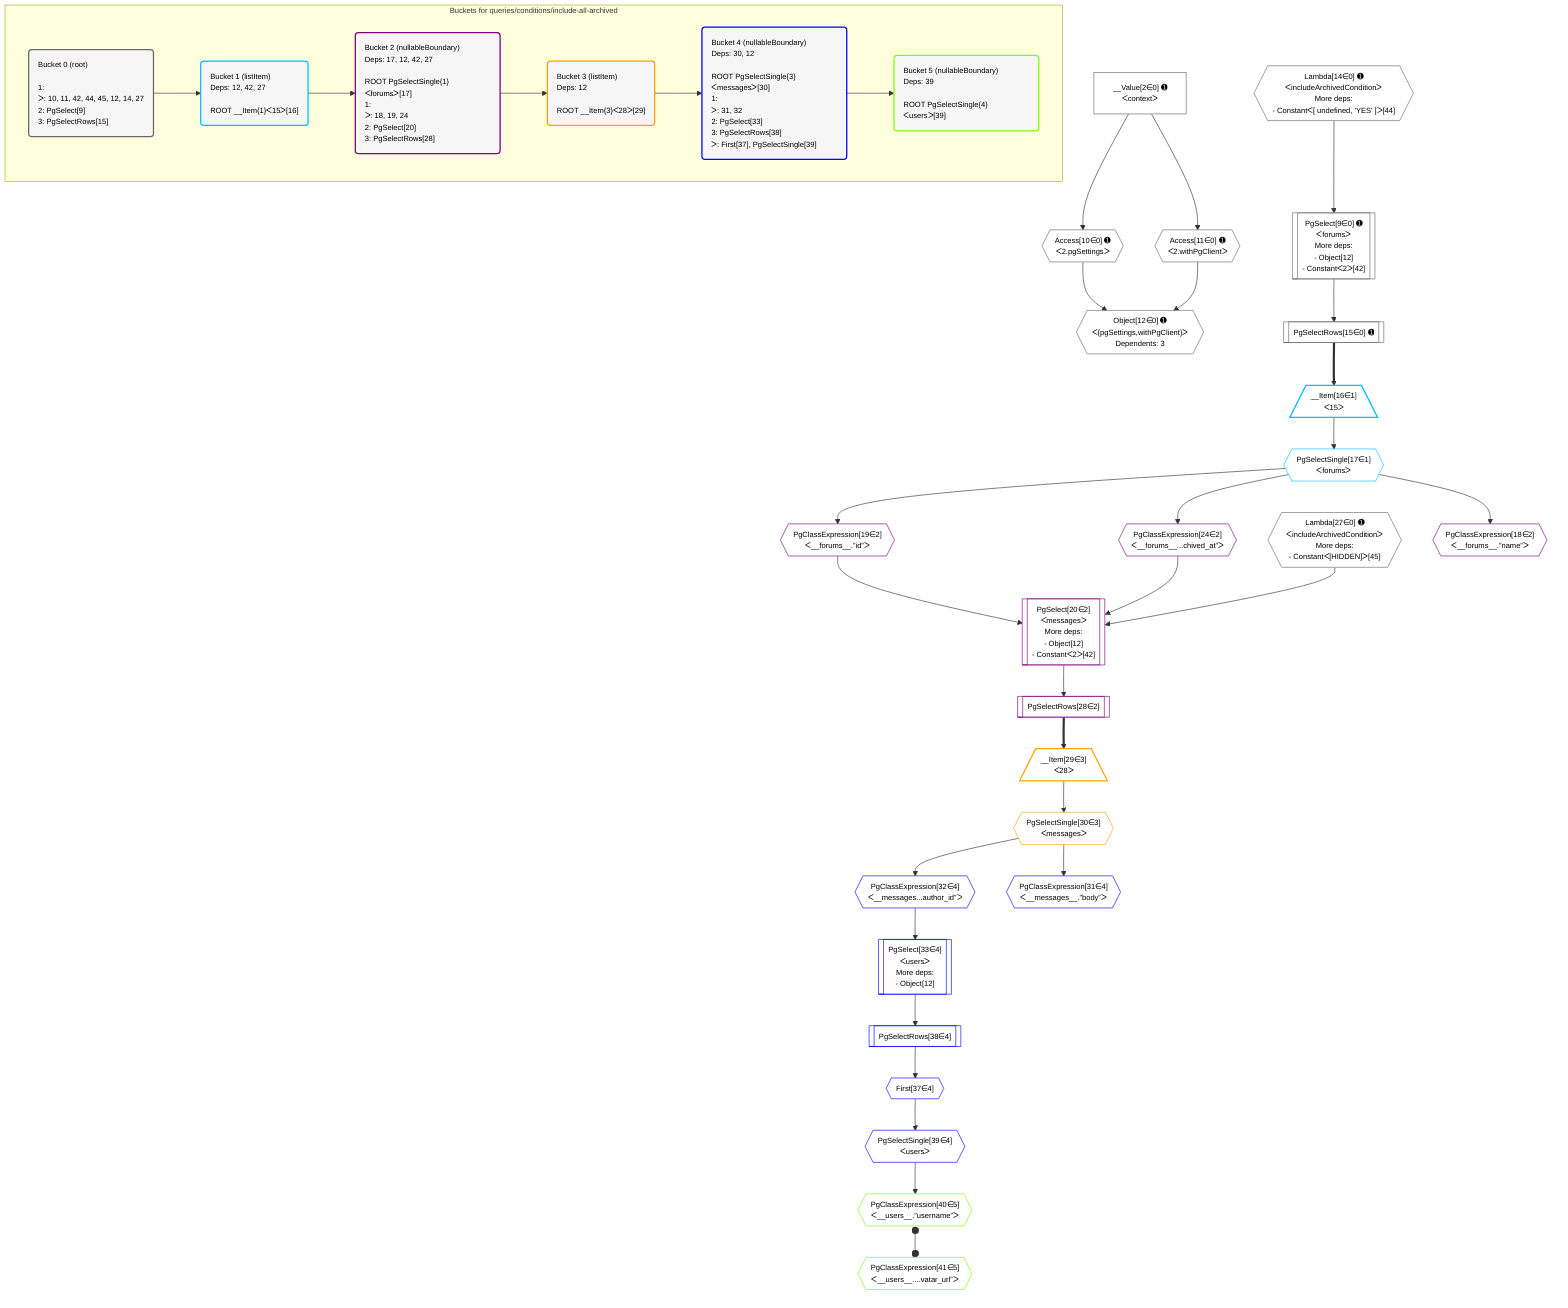 %%{init: {'themeVariables': { 'fontSize': '12px'}}}%%
graph TD
    classDef path fill:#eee,stroke:#000,color:#000
    classDef plan fill:#fff,stroke-width:1px,color:#000
    classDef itemplan fill:#fff,stroke-width:2px,color:#000
    classDef unbatchedplan fill:#dff,stroke-width:1px,color:#000
    classDef sideeffectplan fill:#fcc,stroke-width:2px,color:#000
    classDef bucket fill:#f6f6f6,color:#000,stroke-width:2px,text-align:left

    subgraph "Buckets for queries/conditions/include-all-archived"
    Bucket0("Bucket 0 (root)<br /><br />1: <br />ᐳ: 10, 11, 42, 44, 45, 12, 14, 27<br />2: PgSelect[9]<br />3: PgSelectRows[15]"):::bucket
    Bucket1("Bucket 1 (listItem)<br />Deps: 12, 42, 27<br /><br />ROOT __Item{1}ᐸ15ᐳ[16]"):::bucket
    Bucket2("Bucket 2 (nullableBoundary)<br />Deps: 17, 12, 42, 27<br /><br />ROOT PgSelectSingle{1}ᐸforumsᐳ[17]<br />1: <br />ᐳ: 18, 19, 24<br />2: PgSelect[20]<br />3: PgSelectRows[28]"):::bucket
    Bucket3("Bucket 3 (listItem)<br />Deps: 12<br /><br />ROOT __Item{3}ᐸ28ᐳ[29]"):::bucket
    Bucket4("Bucket 4 (nullableBoundary)<br />Deps: 30, 12<br /><br />ROOT PgSelectSingle{3}ᐸmessagesᐳ[30]<br />1: <br />ᐳ: 31, 32<br />2: PgSelect[33]<br />3: PgSelectRows[38]<br />ᐳ: First[37], PgSelectSingle[39]"):::bucket
    Bucket5("Bucket 5 (nullableBoundary)<br />Deps: 39<br /><br />ROOT PgSelectSingle{4}ᐸusersᐳ[39]"):::bucket
    end
    Bucket0 --> Bucket1
    Bucket1 --> Bucket2
    Bucket2 --> Bucket3
    Bucket3 --> Bucket4
    Bucket4 --> Bucket5

    %% plan dependencies
    PgSelect9[["PgSelect[9∈0] ➊<br />ᐸforumsᐳ<br />More deps:<br />- Object[12]<br />- Constantᐸ2ᐳ[42]"]]:::plan
    Lambda14{{"Lambda[14∈0] ➊<br />ᐸincludeArchivedConditionᐳ<br />More deps:<br />- Constantᐸ[ undefined, 'YES' ]ᐳ[44]"}}:::plan
    Lambda14 --> PgSelect9
    Object12{{"Object[12∈0] ➊<br />ᐸ{pgSettings,withPgClient}ᐳ<br />Dependents: 3"}}:::plan
    Access10{{"Access[10∈0] ➊<br />ᐸ2.pgSettingsᐳ"}}:::plan
    Access11{{"Access[11∈0] ➊<br />ᐸ2.withPgClientᐳ"}}:::plan
    Access10 & Access11 --> Object12
    __Value2["__Value[2∈0] ➊<br />ᐸcontextᐳ"]:::plan
    __Value2 --> Access10
    __Value2 --> Access11
    PgSelectRows15[["PgSelectRows[15∈0] ➊"]]:::plan
    PgSelect9 --> PgSelectRows15
    Lambda27{{"Lambda[27∈0] ➊<br />ᐸincludeArchivedConditionᐳ<br />More deps:<br />- Constantᐸ[HIDDEN]ᐳ[45]"}}:::plan
    __Item16[/"__Item[16∈1]<br />ᐸ15ᐳ"\]:::itemplan
    PgSelectRows15 ==> __Item16
    PgSelectSingle17{{"PgSelectSingle[17∈1]<br />ᐸforumsᐳ"}}:::plan
    __Item16 --> PgSelectSingle17
    PgSelect20[["PgSelect[20∈2]<br />ᐸmessagesᐳ<br />More deps:<br />- Object[12]<br />- Constantᐸ2ᐳ[42]"]]:::plan
    PgClassExpression19{{"PgClassExpression[19∈2]<br />ᐸ__forums__.”id”ᐳ"}}:::plan
    PgClassExpression24{{"PgClassExpression[24∈2]<br />ᐸ__forums__...chived_at”ᐳ"}}:::plan
    PgClassExpression19 & PgClassExpression24 & Lambda27 --> PgSelect20
    PgClassExpression18{{"PgClassExpression[18∈2]<br />ᐸ__forums__.”name”ᐳ"}}:::plan
    PgSelectSingle17 --> PgClassExpression18
    PgSelectSingle17 --> PgClassExpression19
    PgSelectSingle17 --> PgClassExpression24
    PgSelectRows28[["PgSelectRows[28∈2]"]]:::plan
    PgSelect20 --> PgSelectRows28
    __Item29[/"__Item[29∈3]<br />ᐸ28ᐳ"\]:::itemplan
    PgSelectRows28 ==> __Item29
    PgSelectSingle30{{"PgSelectSingle[30∈3]<br />ᐸmessagesᐳ"}}:::plan
    __Item29 --> PgSelectSingle30
    PgSelect33[["PgSelect[33∈4]<br />ᐸusersᐳ<br />More deps:<br />- Object[12]"]]:::plan
    PgClassExpression32{{"PgClassExpression[32∈4]<br />ᐸ__messages...author_id”ᐳ"}}:::plan
    PgClassExpression32 --> PgSelect33
    PgClassExpression31{{"PgClassExpression[31∈4]<br />ᐸ__messages__.”body”ᐳ"}}:::plan
    PgSelectSingle30 --> PgClassExpression31
    PgSelectSingle30 --> PgClassExpression32
    First37{{"First[37∈4]"}}:::plan
    PgSelectRows38[["PgSelectRows[38∈4]"]]:::plan
    PgSelectRows38 --> First37
    PgSelect33 --> PgSelectRows38
    PgSelectSingle39{{"PgSelectSingle[39∈4]<br />ᐸusersᐳ"}}:::plan
    First37 --> PgSelectSingle39
    PgClassExpression40{{"PgClassExpression[40∈5]<br />ᐸ__users__.”username”ᐳ"}}:::plan
    PgSelectSingle39 --> PgClassExpression40
    PgClassExpression41{{"PgClassExpression[41∈5]<br />ᐸ__users__....vatar_url”ᐳ"}}:::plan
    PgClassExpression40 o--o PgClassExpression41

    %% define steps
    classDef bucket0 stroke:#696969
    class Bucket0,__Value2,PgSelect9,Access10,Access11,Object12,Lambda14,PgSelectRows15,Lambda27 bucket0
    classDef bucket1 stroke:#00bfff
    class Bucket1,__Item16,PgSelectSingle17 bucket1
    classDef bucket2 stroke:#7f007f
    class Bucket2,PgClassExpression18,PgClassExpression19,PgSelect20,PgClassExpression24,PgSelectRows28 bucket2
    classDef bucket3 stroke:#ffa500
    class Bucket3,__Item29,PgSelectSingle30 bucket3
    classDef bucket4 stroke:#0000ff
    class Bucket4,PgClassExpression31,PgClassExpression32,PgSelect33,First37,PgSelectRows38,PgSelectSingle39 bucket4
    classDef bucket5 stroke:#7fff00
    class Bucket5,PgClassExpression40,PgClassExpression41 bucket5